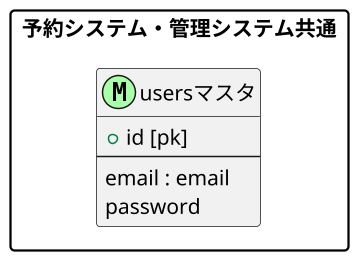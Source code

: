 @startuml entity-relationship-diagram

scale 1.5
left to right direction
skinparam actorStyle awesome
skinparam packageStyle rectangle
skinparam linetype ortho

skinparam sequence {
  ActorFontSize 28
  ParticipantFontSize 28
  ArrowFontSize 28
  titleFontSize 28
}
skinparam UsecaseStereotypeFontSize  28

skinparam usecase {
  BackgroundColor DarkSeaGreen
  BorderColor DarkSlateGray
}

skinparam actor {
        BackgroundColor #333333
        BorderColor #999999
}

package "予約システム・管理システム共通" as Common {
    Class "usersマスタ" as users <<M,AAFFAA>> {
        +id [pk]
        --
        email : email
        password
    }
}
' rectangle 予約システム {
'   ユーザー --|> (利用登録)
'   note right : 名前、メールアドレス、住所、パスワードを登録
'   ユーザー --|> (施設エリアを選択)
'   ユーザー -left-|> (予約状況を確認)
'   ユーザー --|> (予約日前日にリマインドメールを受信)
'   ユーザー --|> (施設の予約料金を確認)
'   ユーザー --|> (施設使用後レビュー案内メールを受信)

'   (施設エリアを選択) --|> (仮予約)
'   (仮予約) -left-|> (予約状況を”仮予約”状態に更新)
'   (予約状況を”仮予約”状態に更新) --|> (予約情報を施設側に送信)
'   (予約情報を施設側に送信) --|> (承認メールを受信) : 承認
'   (予約情報を施設側に送信) --|> (拒否メールを受信) : 拒否
'   (承認メールを受信) ---|> (使用申請書を添付してメール送信) : 使用申請書作成
'   (承認メールを受信) --|> (予約キャンセル)
'   (予約状況を確認) -left-|> (予約キャンセル)
'   (予約キャンセル) --|> (還付案内メールを受信) : 使用料が納付済の場合
' }
' rectangle 予約システム・予約管理システム共通 {
'   ユーザー --|> (ログイン・ログアウト)
'   ユーザー -|> (登録情報の変更・削除)
'   施設側 --|> (ログイン・ログアウト)
'   施設側 --|> (登録情報の変更・削除)
' }

' rectangle 予約管理システム {
'   施設側 --|> (予約申請のメールを受信)
'   施設側 --|> (予約者の顧客情報を管理)
'   施設側 --|> (今までの施設の利用状況データを確認)
'   施設側 -|> (レビューを管理)
'   (予約申請のメールを受信) -|> (承認メールを送信)
'   (予約申請のメールを受信) --|> (拒否メールを送信)
'   (承認メールを送信) -|> (予約状況を更新)
'   (拒否メールを送信) -|> (予約状況を更新)
'   (予約状況を更新) -|> (予約状況をホームページに貼り付け)
' }
@enduml
